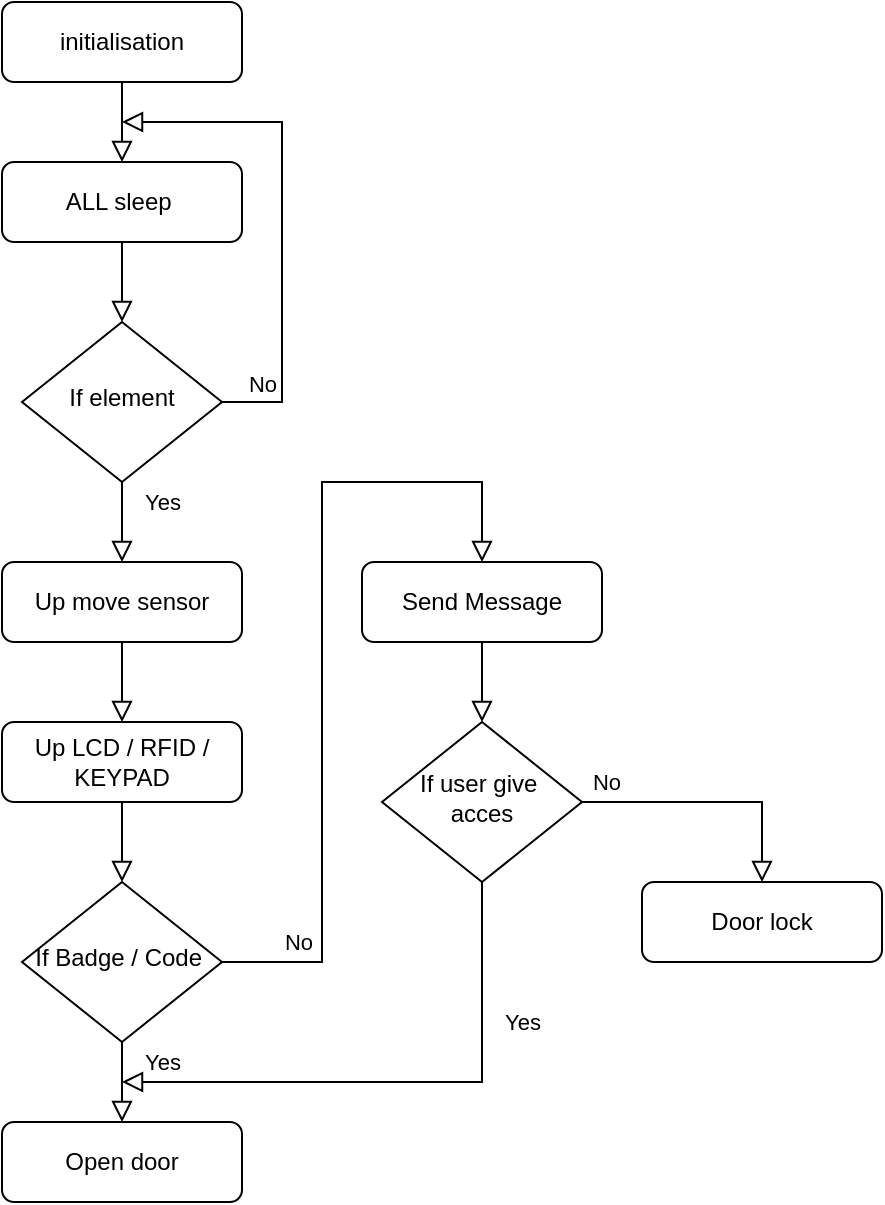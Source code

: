 <mxfile version="20.3.0" type="device"><diagram id="C5RBs43oDa-KdzZeNtuy" name="Page-1"><mxGraphModel dx="1504" dy="764" grid="1" gridSize="10" guides="1" tooltips="1" connect="1" arrows="1" fold="1" page="1" pageScale="1" pageWidth="827" pageHeight="1169" math="0" shadow="0"><root><mxCell id="WIyWlLk6GJQsqaUBKTNV-0"/><mxCell id="WIyWlLk6GJQsqaUBKTNV-1" parent="WIyWlLk6GJQsqaUBKTNV-0"/><mxCell id="WIyWlLk6GJQsqaUBKTNV-3" value="initialisation" style="rounded=1;whiteSpace=wrap;html=1;fontSize=12;glass=0;strokeWidth=1;shadow=0;" parent="WIyWlLk6GJQsqaUBKTNV-1" vertex="1"><mxGeometry x="160" y="80" width="120" height="40" as="geometry"/></mxCell><mxCell id="WIyWlLk6GJQsqaUBKTNV-4" value="Yes" style="rounded=0;html=1;jettySize=auto;orthogonalLoop=1;fontSize=11;endArrow=block;endFill=0;endSize=8;strokeWidth=1;shadow=0;labelBackgroundColor=none;edgeStyle=orthogonalEdgeStyle;exitX=0.5;exitY=1;exitDx=0;exitDy=0;" parent="WIyWlLk6GJQsqaUBKTNV-1" source="nD-LT_Tjtul-AoDZRf7L-1" edge="1"><mxGeometry x="-0.5" y="20" relative="1" as="geometry"><mxPoint as="offset"/><mxPoint x="330" y="280" as="sourcePoint"/><mxPoint x="220" y="360" as="targetPoint"/><Array as="points"><mxPoint x="220" y="350"/><mxPoint x="220" y="350"/></Array></mxGeometry></mxCell><mxCell id="WIyWlLk6GJQsqaUBKTNV-7" value="Up move sensor" style="rounded=1;whiteSpace=wrap;html=1;fontSize=12;glass=0;strokeWidth=1;shadow=0;" parent="WIyWlLk6GJQsqaUBKTNV-1" vertex="1"><mxGeometry x="160" y="360" width="120" height="40" as="geometry"/></mxCell><mxCell id="WIyWlLk6GJQsqaUBKTNV-12" value="Send Message" style="rounded=1;whiteSpace=wrap;html=1;fontSize=12;glass=0;strokeWidth=1;shadow=0;" parent="WIyWlLk6GJQsqaUBKTNV-1" vertex="1"><mxGeometry x="340" y="360" width="120" height="40" as="geometry"/></mxCell><mxCell id="nD-LT_Tjtul-AoDZRf7L-0" value="ALL sleep&amp;nbsp;" style="rounded=1;whiteSpace=wrap;html=1;fontSize=12;glass=0;strokeWidth=1;shadow=0;" vertex="1" parent="WIyWlLk6GJQsqaUBKTNV-1"><mxGeometry x="160" y="160" width="120" height="40" as="geometry"/></mxCell><mxCell id="nD-LT_Tjtul-AoDZRf7L-1" value="If element" style="rhombus;whiteSpace=wrap;html=1;shadow=0;fontFamily=Helvetica;fontSize=12;align=center;strokeWidth=1;spacing=6;spacingTop=-4;" vertex="1" parent="WIyWlLk6GJQsqaUBKTNV-1"><mxGeometry x="170" y="240" width="100" height="80" as="geometry"/></mxCell><mxCell id="nD-LT_Tjtul-AoDZRf7L-3" value="No" style="rounded=0;html=1;jettySize=auto;orthogonalLoop=1;fontSize=11;endArrow=block;endFill=0;endSize=8;strokeWidth=1;shadow=0;labelBackgroundColor=none;edgeStyle=orthogonalEdgeStyle;exitX=1;exitY=0.5;exitDx=0;exitDy=0;" edge="1" parent="WIyWlLk6GJQsqaUBKTNV-1" source="nD-LT_Tjtul-AoDZRf7L-1"><mxGeometry x="-0.688" y="10" relative="1" as="geometry"><mxPoint as="offset"/><mxPoint x="494" y="300" as="sourcePoint"/><mxPoint x="220" y="140" as="targetPoint"/><Array as="points"><mxPoint x="300" y="280"/><mxPoint x="300" y="140"/></Array></mxGeometry></mxCell><mxCell id="nD-LT_Tjtul-AoDZRf7L-5" value="" style="rounded=0;html=1;jettySize=auto;orthogonalLoop=1;fontSize=11;endArrow=block;endFill=0;endSize=8;strokeWidth=1;shadow=0;labelBackgroundColor=none;edgeStyle=orthogonalEdgeStyle;exitX=0.5;exitY=1;exitDx=0;exitDy=0;entryX=0.5;entryY=0;entryDx=0;entryDy=0;" edge="1" parent="WIyWlLk6GJQsqaUBKTNV-1" source="nD-LT_Tjtul-AoDZRf7L-0" target="nD-LT_Tjtul-AoDZRf7L-1"><mxGeometry x="-0.5" y="20" relative="1" as="geometry"><mxPoint as="offset"/><mxPoint x="230" y="330" as="sourcePoint"/><mxPoint x="230" y="370" as="targetPoint"/><Array as="points"><mxPoint x="220" y="220"/><mxPoint x="220" y="220"/></Array></mxGeometry></mxCell><mxCell id="nD-LT_Tjtul-AoDZRf7L-6" value="" style="rounded=0;html=1;jettySize=auto;orthogonalLoop=1;fontSize=11;endArrow=block;endFill=0;endSize=8;strokeWidth=1;shadow=0;labelBackgroundColor=none;edgeStyle=orthogonalEdgeStyle;exitX=0.5;exitY=1;exitDx=0;exitDy=0;entryX=0.5;entryY=0;entryDx=0;entryDy=0;" edge="1" parent="WIyWlLk6GJQsqaUBKTNV-1" source="WIyWlLk6GJQsqaUBKTNV-3" target="nD-LT_Tjtul-AoDZRf7L-0"><mxGeometry x="-0.5" y="20" relative="1" as="geometry"><mxPoint as="offset"/><mxPoint x="230" y="210" as="sourcePoint"/><mxPoint x="230" y="250" as="targetPoint"/><Array as="points"><mxPoint x="220" y="140"/><mxPoint x="220" y="140"/></Array></mxGeometry></mxCell><mxCell id="nD-LT_Tjtul-AoDZRf7L-7" value="Up LCD / RFID / KEYPAD" style="rounded=1;whiteSpace=wrap;html=1;fontSize=12;glass=0;strokeWidth=1;shadow=0;" vertex="1" parent="WIyWlLk6GJQsqaUBKTNV-1"><mxGeometry x="160" y="440" width="120" height="40" as="geometry"/></mxCell><mxCell id="nD-LT_Tjtul-AoDZRf7L-9" value="If Badge / Code&amp;nbsp;" style="rhombus;whiteSpace=wrap;html=1;shadow=0;fontFamily=Helvetica;fontSize=12;align=center;strokeWidth=1;spacing=6;spacingTop=-4;" vertex="1" parent="WIyWlLk6GJQsqaUBKTNV-1"><mxGeometry x="170" y="520" width="100" height="80" as="geometry"/></mxCell><mxCell id="nD-LT_Tjtul-AoDZRf7L-10" value="" style="rounded=0;html=1;jettySize=auto;orthogonalLoop=1;fontSize=11;endArrow=block;endFill=0;endSize=8;strokeWidth=1;shadow=0;labelBackgroundColor=none;edgeStyle=orthogonalEdgeStyle;exitX=0.5;exitY=1;exitDx=0;exitDy=0;entryX=0.5;entryY=0;entryDx=0;entryDy=0;" edge="1" parent="WIyWlLk6GJQsqaUBKTNV-1" source="WIyWlLk6GJQsqaUBKTNV-7" target="nD-LT_Tjtul-AoDZRf7L-7"><mxGeometry x="-0.498" y="30" relative="1" as="geometry"><mxPoint as="offset"/><mxPoint x="230" y="330" as="sourcePoint"/><mxPoint x="230" y="370" as="targetPoint"/><Array as="points"><mxPoint x="220" y="420"/><mxPoint x="220" y="420"/></Array></mxGeometry></mxCell><mxCell id="nD-LT_Tjtul-AoDZRf7L-11" value="" style="rounded=0;html=1;jettySize=auto;orthogonalLoop=1;fontSize=11;endArrow=block;endFill=0;endSize=8;strokeWidth=1;shadow=0;labelBackgroundColor=none;edgeStyle=orthogonalEdgeStyle;exitX=0.5;exitY=1;exitDx=0;exitDy=0;entryX=0.5;entryY=0;entryDx=0;entryDy=0;" edge="1" parent="WIyWlLk6GJQsqaUBKTNV-1" source="nD-LT_Tjtul-AoDZRf7L-7" target="nD-LT_Tjtul-AoDZRf7L-9"><mxGeometry x="-0.498" y="30" relative="1" as="geometry"><mxPoint as="offset"/><mxPoint x="230" y="410" as="sourcePoint"/><mxPoint x="220" y="510" as="targetPoint"/><Array as="points"><mxPoint x="220" y="500"/><mxPoint x="220" y="500"/></Array></mxGeometry></mxCell><mxCell id="nD-LT_Tjtul-AoDZRf7L-12" value="Yes" style="rounded=0;html=1;jettySize=auto;orthogonalLoop=1;fontSize=11;endArrow=block;endFill=0;endSize=8;strokeWidth=1;shadow=0;labelBackgroundColor=none;edgeStyle=orthogonalEdgeStyle;" edge="1" parent="WIyWlLk6GJQsqaUBKTNV-1"><mxGeometry x="-0.5" y="20" relative="1" as="geometry"><mxPoint as="offset"/><mxPoint x="220" y="600" as="sourcePoint"/><mxPoint x="220" y="640" as="targetPoint"/><Array as="points"><mxPoint x="220" y="600"/></Array></mxGeometry></mxCell><mxCell id="nD-LT_Tjtul-AoDZRf7L-13" value="Open door" style="rounded=1;whiteSpace=wrap;html=1;fontSize=12;glass=0;strokeWidth=1;shadow=0;" vertex="1" parent="WIyWlLk6GJQsqaUBKTNV-1"><mxGeometry x="160" y="640" width="120" height="40" as="geometry"/></mxCell><mxCell id="nD-LT_Tjtul-AoDZRf7L-15" value="No" style="rounded=0;html=1;jettySize=auto;orthogonalLoop=1;fontSize=11;endArrow=block;endFill=0;endSize=8;strokeWidth=1;shadow=0;labelBackgroundColor=none;edgeStyle=orthogonalEdgeStyle;exitX=1;exitY=0.5;exitDx=0;exitDy=0;" edge="1" parent="WIyWlLk6GJQsqaUBKTNV-1" source="nD-LT_Tjtul-AoDZRf7L-9"><mxGeometry x="-0.818" y="10" relative="1" as="geometry"><mxPoint as="offset"/><mxPoint x="280" y="290" as="sourcePoint"/><mxPoint x="400" y="360" as="targetPoint"/><Array as="points"><mxPoint x="320" y="560"/><mxPoint x="320" y="320"/></Array></mxGeometry></mxCell><mxCell id="nD-LT_Tjtul-AoDZRf7L-16" value="Door lock" style="rounded=1;whiteSpace=wrap;html=1;fontSize=12;glass=0;strokeWidth=1;shadow=0;" vertex="1" parent="WIyWlLk6GJQsqaUBKTNV-1"><mxGeometry x="480" y="520" width="120" height="40" as="geometry"/></mxCell><mxCell id="nD-LT_Tjtul-AoDZRf7L-17" value="If user give&amp;nbsp;&lt;br&gt;acces" style="rhombus;whiteSpace=wrap;html=1;shadow=0;fontFamily=Helvetica;fontSize=12;align=center;strokeWidth=1;spacing=6;spacingTop=-4;" vertex="1" parent="WIyWlLk6GJQsqaUBKTNV-1"><mxGeometry x="350" y="440" width="100" height="80" as="geometry"/></mxCell><mxCell id="nD-LT_Tjtul-AoDZRf7L-18" value="" style="rounded=0;html=1;jettySize=auto;orthogonalLoop=1;fontSize=11;endArrow=block;endFill=0;endSize=8;strokeWidth=1;shadow=0;labelBackgroundColor=none;edgeStyle=orthogonalEdgeStyle;exitX=0.5;exitY=1;exitDx=0;exitDy=0;entryX=0.5;entryY=0;entryDx=0;entryDy=0;" edge="1" parent="WIyWlLk6GJQsqaUBKTNV-1" source="WIyWlLk6GJQsqaUBKTNV-12" target="nD-LT_Tjtul-AoDZRf7L-17"><mxGeometry x="-0.498" y="30" relative="1" as="geometry"><mxPoint as="offset"/><mxPoint x="230" y="490" as="sourcePoint"/><mxPoint x="230" y="530" as="targetPoint"/><Array as="points"><mxPoint x="400" y="420"/><mxPoint x="400" y="420"/></Array></mxGeometry></mxCell><mxCell id="nD-LT_Tjtul-AoDZRf7L-20" value="Yes" style="rounded=0;html=1;jettySize=auto;orthogonalLoop=1;fontSize=11;endArrow=block;endFill=0;endSize=8;strokeWidth=1;shadow=0;labelBackgroundColor=none;edgeStyle=orthogonalEdgeStyle;exitX=0.5;exitY=1;exitDx=0;exitDy=0;" edge="1" parent="WIyWlLk6GJQsqaUBKTNV-1" source="nD-LT_Tjtul-AoDZRf7L-17"><mxGeometry x="-0.5" y="20" relative="1" as="geometry"><mxPoint as="offset"/><mxPoint x="230" y="610" as="sourcePoint"/><mxPoint x="220" y="620" as="targetPoint"/><Array as="points"><mxPoint x="400" y="620"/></Array></mxGeometry></mxCell><mxCell id="nD-LT_Tjtul-AoDZRf7L-21" value="No" style="rounded=0;html=1;jettySize=auto;orthogonalLoop=1;fontSize=11;endArrow=block;endFill=0;endSize=8;strokeWidth=1;shadow=0;labelBackgroundColor=none;edgeStyle=orthogonalEdgeStyle;exitX=1;exitY=0.5;exitDx=0;exitDy=0;entryX=0.5;entryY=0;entryDx=0;entryDy=0;" edge="1" parent="WIyWlLk6GJQsqaUBKTNV-1" source="nD-LT_Tjtul-AoDZRf7L-17" target="nD-LT_Tjtul-AoDZRf7L-16"><mxGeometry x="-0.818" y="10" relative="1" as="geometry"><mxPoint as="offset"/><mxPoint x="280" y="570" as="sourcePoint"/><mxPoint x="410" y="370" as="targetPoint"/><Array as="points"><mxPoint x="540" y="480"/></Array></mxGeometry></mxCell></root></mxGraphModel></diagram></mxfile>